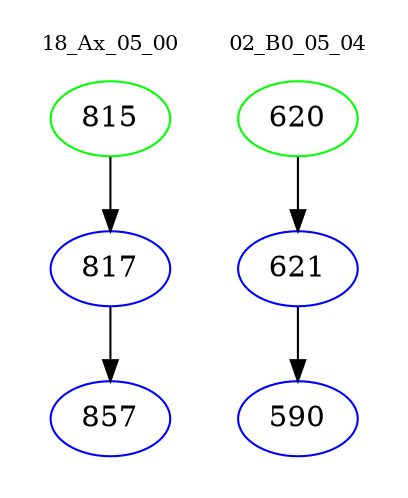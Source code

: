 digraph{
subgraph cluster_0 {
color = white
label = "18_Ax_05_00";
fontsize=10;
T0_815 [label="815", color="green"]
T0_815 -> T0_817 [color="black"]
T0_817 [label="817", color="blue"]
T0_817 -> T0_857 [color="black"]
T0_857 [label="857", color="blue"]
}
subgraph cluster_1 {
color = white
label = "02_B0_05_04";
fontsize=10;
T1_620 [label="620", color="green"]
T1_620 -> T1_621 [color="black"]
T1_621 [label="621", color="blue"]
T1_621 -> T1_590 [color="black"]
T1_590 [label="590", color="blue"]
}
}
